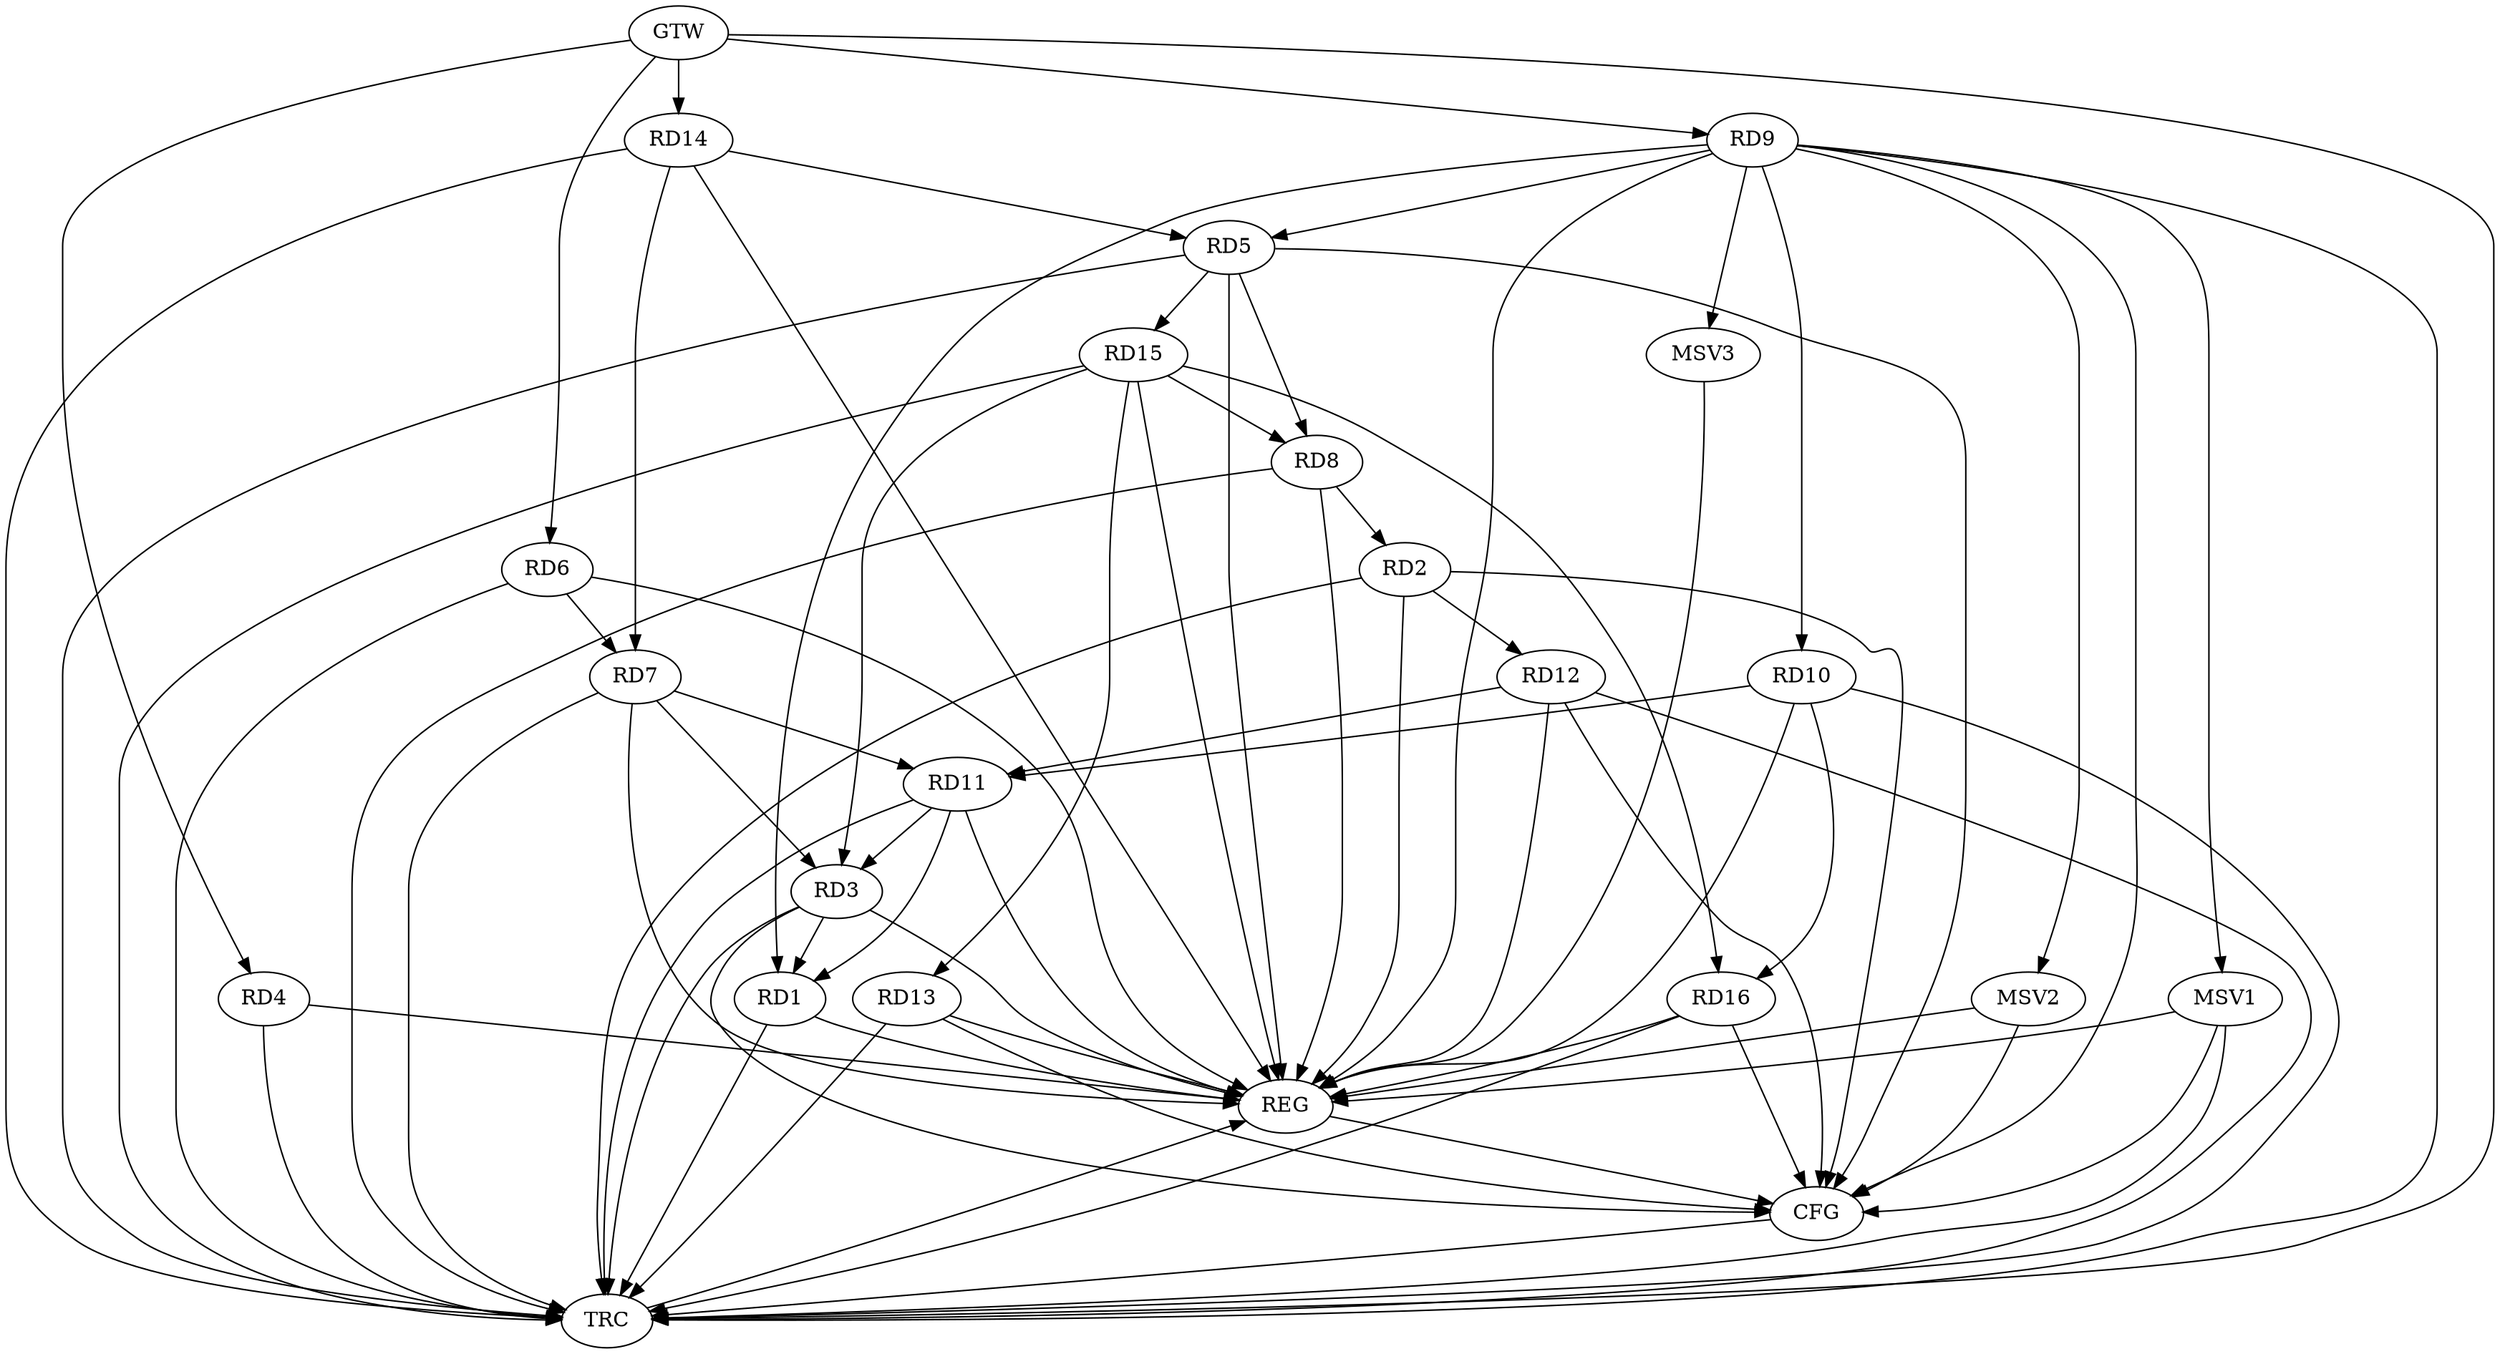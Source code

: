 strict digraph G {
  RD1 [ label="RD1" ];
  RD2 [ label="RD2" ];
  RD3 [ label="RD3" ];
  RD4 [ label="RD4" ];
  RD5 [ label="RD5" ];
  RD6 [ label="RD6" ];
  RD7 [ label="RD7" ];
  RD8 [ label="RD8" ];
  RD9 [ label="RD9" ];
  RD10 [ label="RD10" ];
  RD11 [ label="RD11" ];
  RD12 [ label="RD12" ];
  RD13 [ label="RD13" ];
  RD14 [ label="RD14" ];
  RD15 [ label="RD15" ];
  RD16 [ label="RD16" ];
  GTW [ label="GTW" ];
  REG [ label="REG" ];
  CFG [ label="CFG" ];
  TRC [ label="TRC" ];
  MSV1 [ label="MSV1" ];
  MSV2 [ label="MSV2" ];
  MSV3 [ label="MSV3" ];
  RD3 -> RD1;
  RD9 -> RD1;
  RD11 -> RD1;
  RD8 -> RD2;
  RD2 -> RD12;
  RD7 -> RD3;
  RD11 -> RD3;
  RD15 -> RD3;
  RD5 -> RD8;
  RD9 -> RD5;
  RD14 -> RD5;
  RD5 -> RD15;
  RD6 -> RD7;
  RD7 -> RD11;
  RD14 -> RD7;
  RD15 -> RD8;
  RD9 -> RD10;
  RD10 -> RD11;
  RD10 -> RD16;
  RD12 -> RD11;
  RD15 -> RD13;
  RD15 -> RD16;
  GTW -> RD4;
  GTW -> RD6;
  GTW -> RD9;
  GTW -> RD14;
  RD1 -> REG;
  RD2 -> REG;
  RD3 -> REG;
  RD4 -> REG;
  RD5 -> REG;
  RD6 -> REG;
  RD7 -> REG;
  RD8 -> REG;
  RD9 -> REG;
  RD10 -> REG;
  RD11 -> REG;
  RD12 -> REG;
  RD13 -> REG;
  RD14 -> REG;
  RD15 -> REG;
  RD16 -> REG;
  RD16 -> CFG;
  RD12 -> CFG;
  RD2 -> CFG;
  RD13 -> CFG;
  RD9 -> CFG;
  RD3 -> CFG;
  RD5 -> CFG;
  REG -> CFG;
  RD1 -> TRC;
  RD2 -> TRC;
  RD3 -> TRC;
  RD4 -> TRC;
  RD5 -> TRC;
  RD6 -> TRC;
  RD7 -> TRC;
  RD8 -> TRC;
  RD9 -> TRC;
  RD10 -> TRC;
  RD11 -> TRC;
  RD12 -> TRC;
  RD13 -> TRC;
  RD14 -> TRC;
  RD15 -> TRC;
  RD16 -> TRC;
  GTW -> TRC;
  CFG -> TRC;
  TRC -> REG;
  RD9 -> MSV1;
  MSV1 -> REG;
  MSV1 -> TRC;
  MSV1 -> CFG;
  RD9 -> MSV2;
  MSV2 -> REG;
  MSV2 -> CFG;
  RD9 -> MSV3;
  MSV3 -> REG;
}
